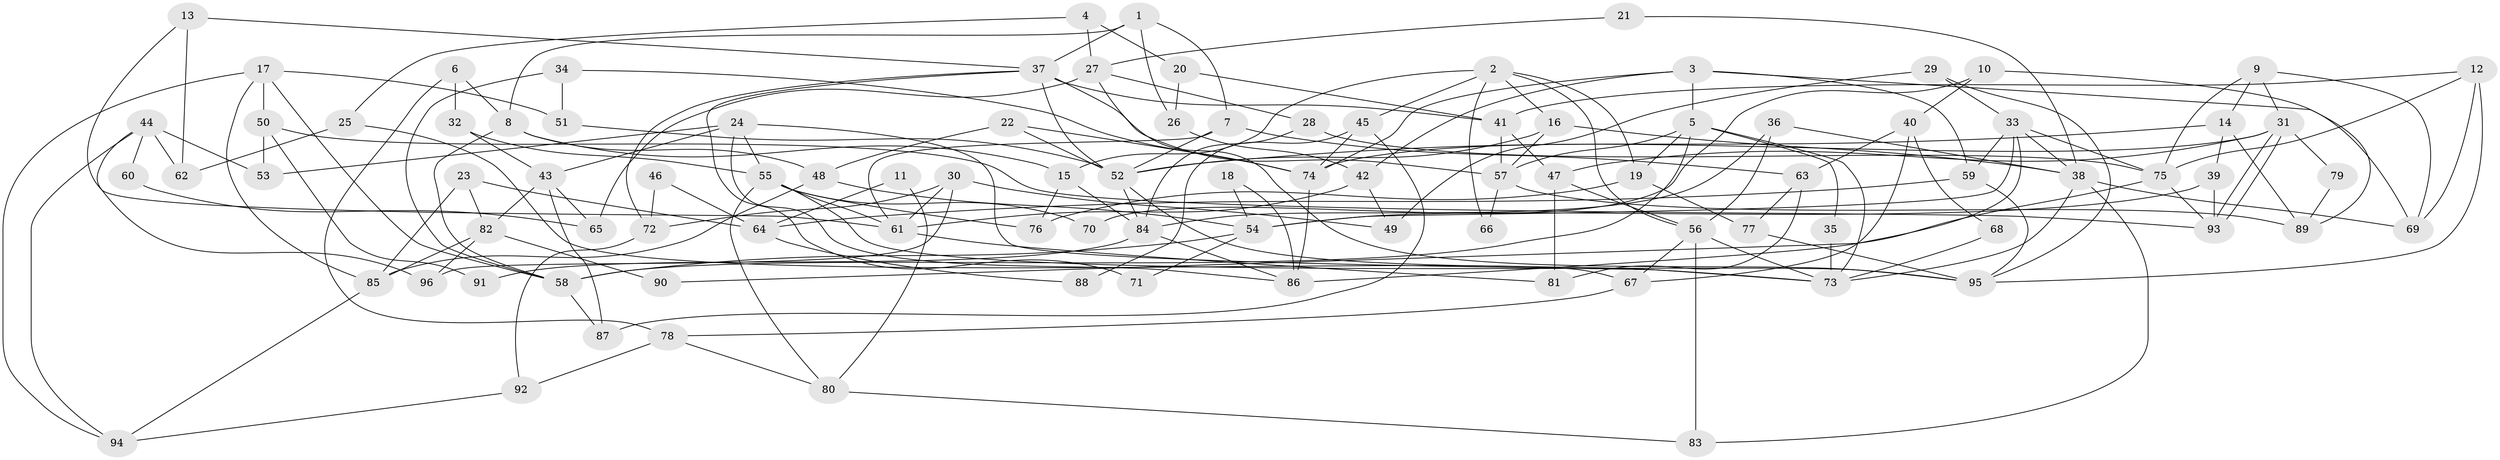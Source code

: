 // coarse degree distribution, {3: 0.0625, 4: 0.22916666666666666, 5: 0.16666666666666666, 9: 0.041666666666666664, 7: 0.14583333333333334, 8: 0.08333333333333333, 10: 0.0625, 6: 0.125, 2: 0.08333333333333333}
// Generated by graph-tools (version 1.1) at 2025/37/03/04/25 23:37:08]
// undirected, 96 vertices, 192 edges
graph export_dot {
  node [color=gray90,style=filled];
  1;
  2;
  3;
  4;
  5;
  6;
  7;
  8;
  9;
  10;
  11;
  12;
  13;
  14;
  15;
  16;
  17;
  18;
  19;
  20;
  21;
  22;
  23;
  24;
  25;
  26;
  27;
  28;
  29;
  30;
  31;
  32;
  33;
  34;
  35;
  36;
  37;
  38;
  39;
  40;
  41;
  42;
  43;
  44;
  45;
  46;
  47;
  48;
  49;
  50;
  51;
  52;
  53;
  54;
  55;
  56;
  57;
  58;
  59;
  60;
  61;
  62;
  63;
  64;
  65;
  66;
  67;
  68;
  69;
  70;
  71;
  72;
  73;
  74;
  75;
  76;
  77;
  78;
  79;
  80;
  81;
  82;
  83;
  84;
  85;
  86;
  87;
  88;
  89;
  90;
  91;
  92;
  93;
  94;
  95;
  96;
  1 -- 8;
  1 -- 37;
  1 -- 7;
  1 -- 26;
  2 -- 45;
  2 -- 56;
  2 -- 15;
  2 -- 16;
  2 -- 19;
  2 -- 66;
  3 -- 42;
  3 -- 74;
  3 -- 5;
  3 -- 59;
  3 -- 69;
  4 -- 25;
  4 -- 27;
  4 -- 20;
  5 -- 57;
  5 -- 19;
  5 -- 35;
  5 -- 58;
  5 -- 73;
  6 -- 8;
  6 -- 78;
  6 -- 32;
  7 -- 52;
  7 -- 61;
  7 -- 63;
  8 -- 58;
  8 -- 15;
  8 -- 48;
  9 -- 69;
  9 -- 75;
  9 -- 14;
  9 -- 31;
  10 -- 89;
  10 -- 40;
  10 -- 70;
  11 -- 80;
  11 -- 64;
  12 -- 75;
  12 -- 69;
  12 -- 41;
  12 -- 95;
  13 -- 37;
  13 -- 61;
  13 -- 62;
  14 -- 52;
  14 -- 39;
  14 -- 89;
  15 -- 84;
  15 -- 76;
  16 -- 38;
  16 -- 52;
  16 -- 57;
  17 -- 85;
  17 -- 58;
  17 -- 50;
  17 -- 51;
  17 -- 94;
  18 -- 54;
  18 -- 86;
  19 -- 76;
  19 -- 77;
  20 -- 41;
  20 -- 26;
  21 -- 27;
  21 -- 38;
  22 -- 48;
  22 -- 52;
  22 -- 74;
  23 -- 85;
  23 -- 82;
  23 -- 64;
  24 -- 73;
  24 -- 86;
  24 -- 43;
  24 -- 53;
  24 -- 55;
  25 -- 62;
  25 -- 67;
  26 -- 42;
  27 -- 28;
  27 -- 95;
  27 -- 65;
  28 -- 84;
  28 -- 75;
  29 -- 33;
  29 -- 95;
  29 -- 49;
  30 -- 49;
  30 -- 61;
  30 -- 72;
  30 -- 96;
  31 -- 93;
  31 -- 93;
  31 -- 47;
  31 -- 74;
  31 -- 79;
  32 -- 55;
  32 -- 43;
  33 -- 86;
  33 -- 59;
  33 -- 38;
  33 -- 54;
  33 -- 75;
  34 -- 51;
  34 -- 74;
  34 -- 58;
  35 -- 73;
  36 -- 38;
  36 -- 56;
  36 -- 84;
  37 -- 41;
  37 -- 57;
  37 -- 52;
  37 -- 71;
  37 -- 72;
  38 -- 73;
  38 -- 69;
  38 -- 83;
  39 -- 54;
  39 -- 93;
  40 -- 67;
  40 -- 63;
  40 -- 68;
  41 -- 47;
  41 -- 57;
  42 -- 61;
  42 -- 49;
  43 -- 65;
  43 -- 82;
  43 -- 87;
  44 -- 94;
  44 -- 53;
  44 -- 60;
  44 -- 62;
  44 -- 96;
  45 -- 74;
  45 -- 87;
  45 -- 88;
  46 -- 64;
  46 -- 72;
  47 -- 81;
  47 -- 56;
  48 -- 54;
  48 -- 85;
  50 -- 93;
  50 -- 53;
  50 -- 91;
  51 -- 52;
  52 -- 73;
  52 -- 84;
  54 -- 58;
  54 -- 71;
  55 -- 76;
  55 -- 61;
  55 -- 70;
  55 -- 80;
  55 -- 95;
  56 -- 73;
  56 -- 67;
  56 -- 83;
  57 -- 66;
  57 -- 89;
  58 -- 87;
  59 -- 95;
  59 -- 64;
  60 -- 65;
  61 -- 81;
  63 -- 77;
  63 -- 81;
  64 -- 88;
  67 -- 78;
  68 -- 73;
  72 -- 92;
  74 -- 86;
  75 -- 93;
  75 -- 90;
  77 -- 95;
  78 -- 92;
  78 -- 80;
  79 -- 89;
  80 -- 83;
  82 -- 96;
  82 -- 85;
  82 -- 90;
  84 -- 86;
  84 -- 91;
  85 -- 94;
  92 -- 94;
}
